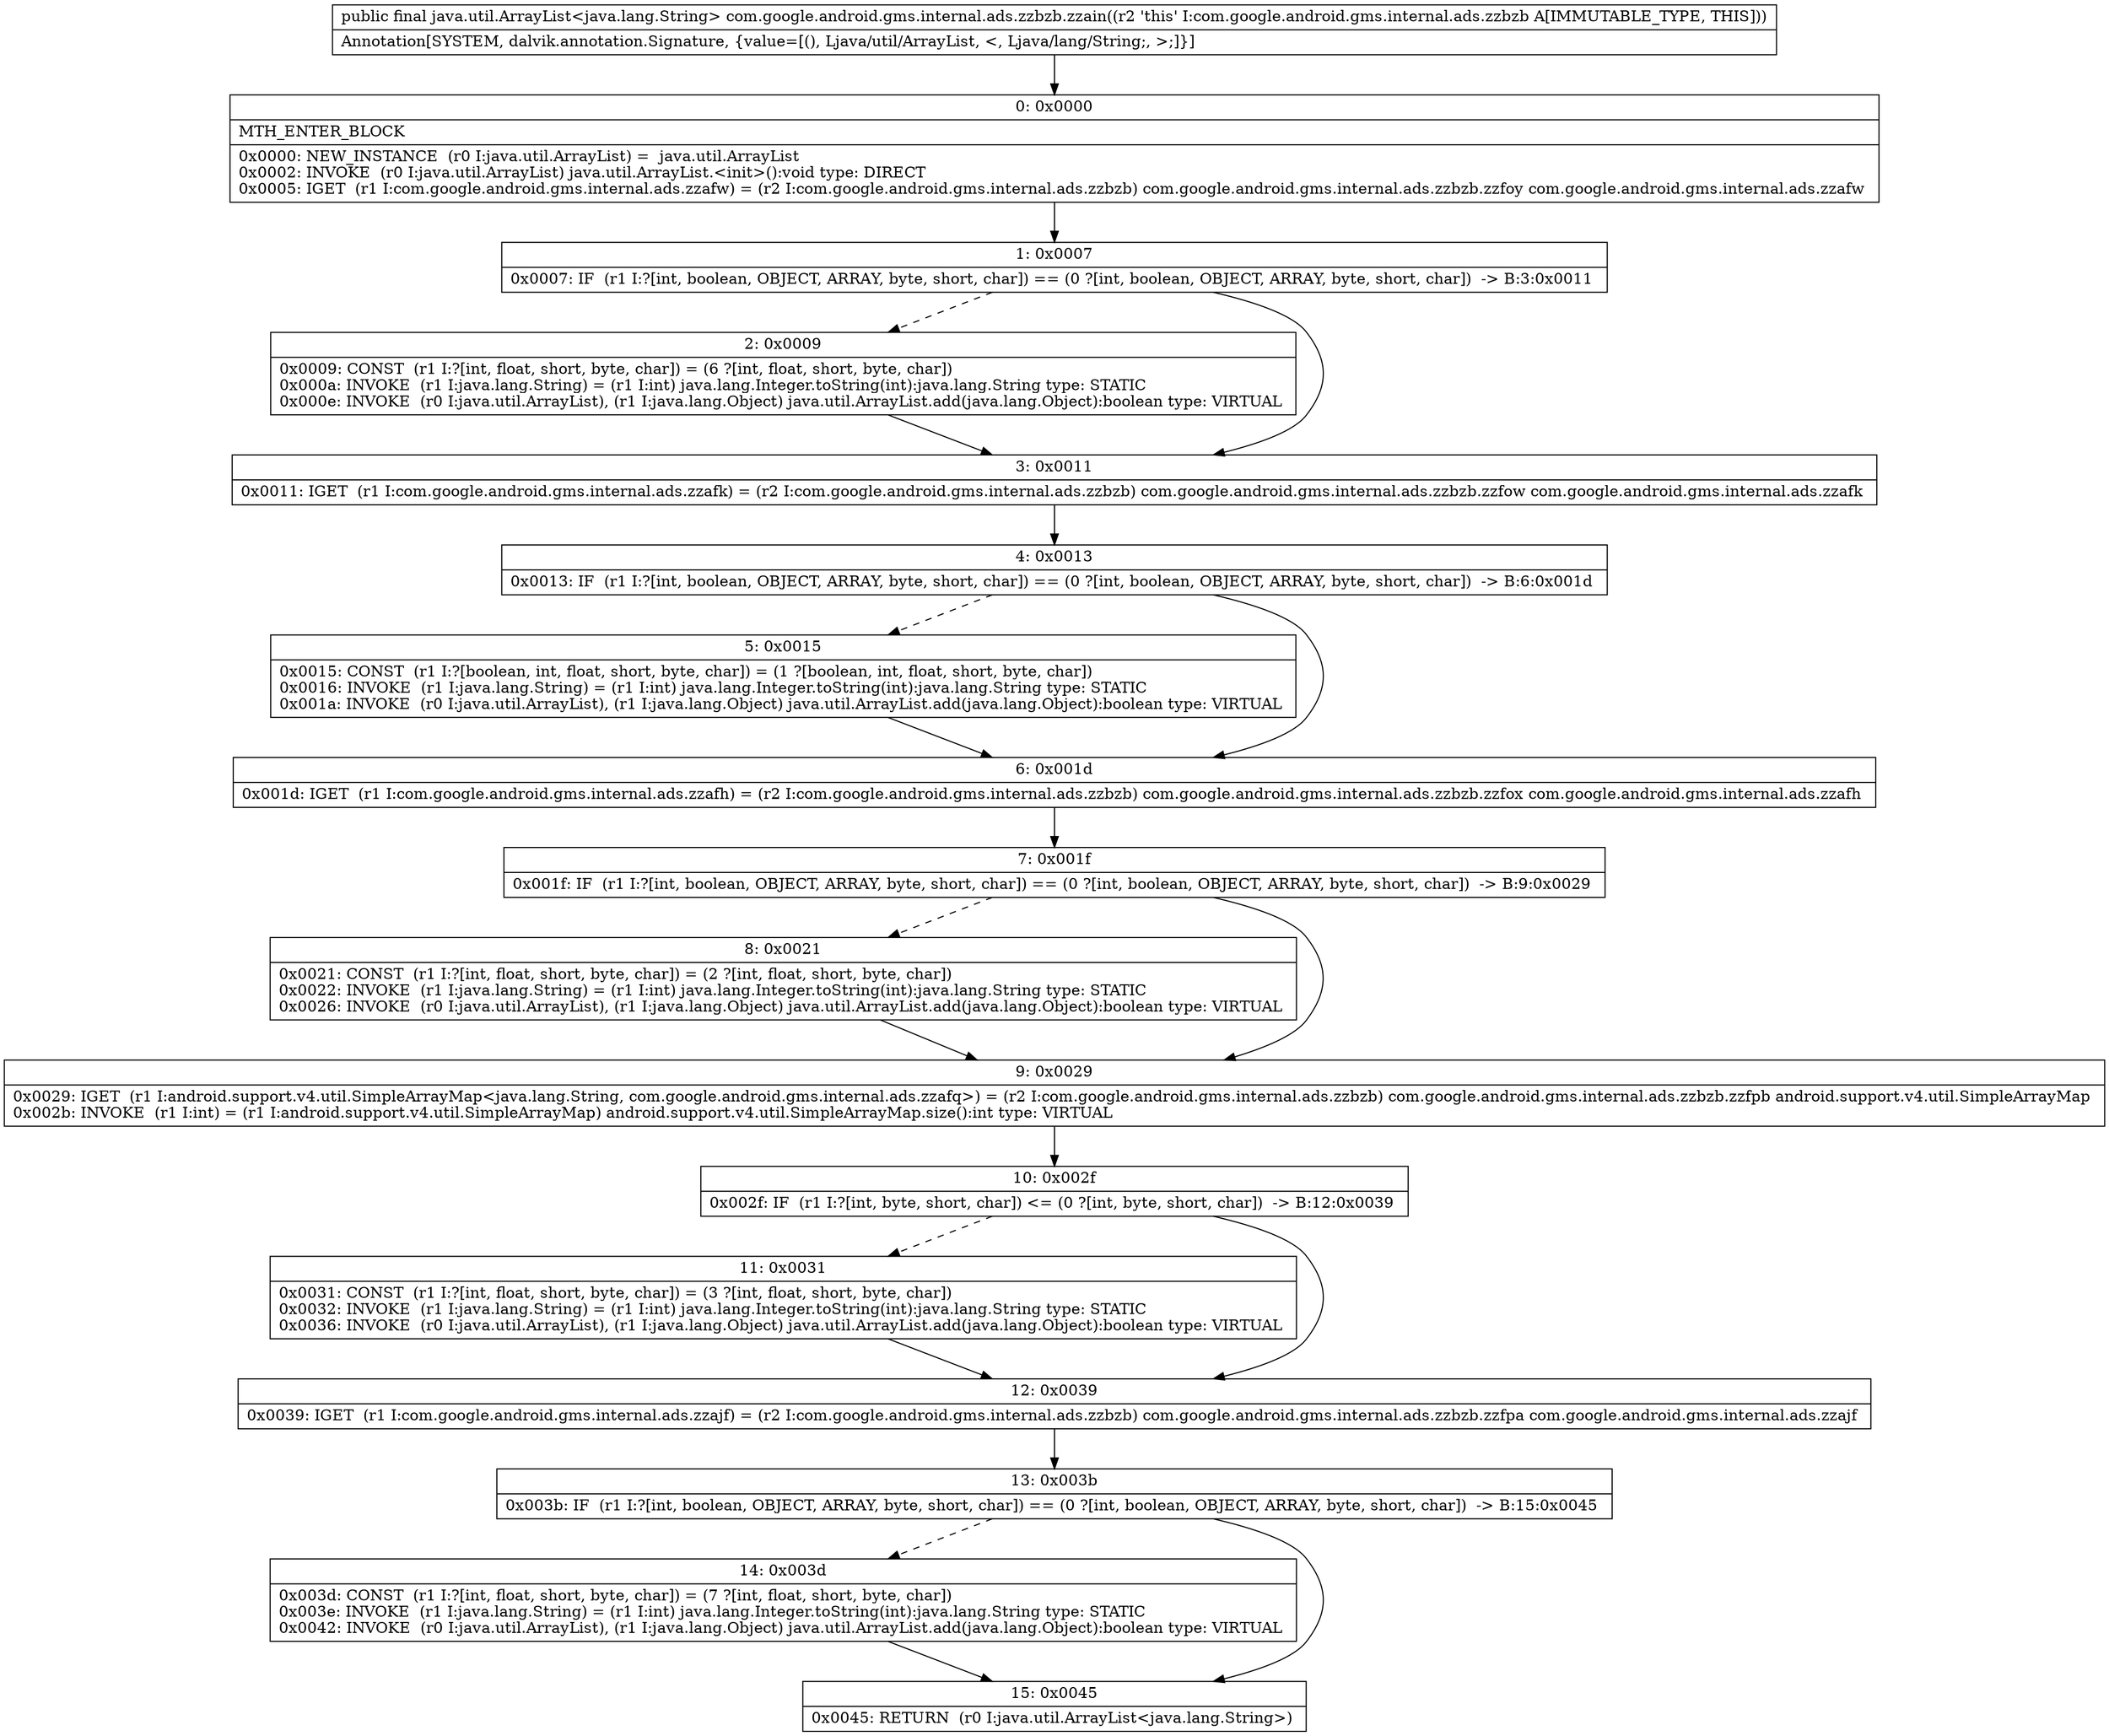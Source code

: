 digraph "CFG forcom.google.android.gms.internal.ads.zzbzb.zzain()Ljava\/util\/ArrayList;" {
Node_0 [shape=record,label="{0\:\ 0x0000|MTH_ENTER_BLOCK\l|0x0000: NEW_INSTANCE  (r0 I:java.util.ArrayList) =  java.util.ArrayList \l0x0002: INVOKE  (r0 I:java.util.ArrayList) java.util.ArrayList.\<init\>():void type: DIRECT \l0x0005: IGET  (r1 I:com.google.android.gms.internal.ads.zzafw) = (r2 I:com.google.android.gms.internal.ads.zzbzb) com.google.android.gms.internal.ads.zzbzb.zzfoy com.google.android.gms.internal.ads.zzafw \l}"];
Node_1 [shape=record,label="{1\:\ 0x0007|0x0007: IF  (r1 I:?[int, boolean, OBJECT, ARRAY, byte, short, char]) == (0 ?[int, boolean, OBJECT, ARRAY, byte, short, char])  \-\> B:3:0x0011 \l}"];
Node_2 [shape=record,label="{2\:\ 0x0009|0x0009: CONST  (r1 I:?[int, float, short, byte, char]) = (6 ?[int, float, short, byte, char]) \l0x000a: INVOKE  (r1 I:java.lang.String) = (r1 I:int) java.lang.Integer.toString(int):java.lang.String type: STATIC \l0x000e: INVOKE  (r0 I:java.util.ArrayList), (r1 I:java.lang.Object) java.util.ArrayList.add(java.lang.Object):boolean type: VIRTUAL \l}"];
Node_3 [shape=record,label="{3\:\ 0x0011|0x0011: IGET  (r1 I:com.google.android.gms.internal.ads.zzafk) = (r2 I:com.google.android.gms.internal.ads.zzbzb) com.google.android.gms.internal.ads.zzbzb.zzfow com.google.android.gms.internal.ads.zzafk \l}"];
Node_4 [shape=record,label="{4\:\ 0x0013|0x0013: IF  (r1 I:?[int, boolean, OBJECT, ARRAY, byte, short, char]) == (0 ?[int, boolean, OBJECT, ARRAY, byte, short, char])  \-\> B:6:0x001d \l}"];
Node_5 [shape=record,label="{5\:\ 0x0015|0x0015: CONST  (r1 I:?[boolean, int, float, short, byte, char]) = (1 ?[boolean, int, float, short, byte, char]) \l0x0016: INVOKE  (r1 I:java.lang.String) = (r1 I:int) java.lang.Integer.toString(int):java.lang.String type: STATIC \l0x001a: INVOKE  (r0 I:java.util.ArrayList), (r1 I:java.lang.Object) java.util.ArrayList.add(java.lang.Object):boolean type: VIRTUAL \l}"];
Node_6 [shape=record,label="{6\:\ 0x001d|0x001d: IGET  (r1 I:com.google.android.gms.internal.ads.zzafh) = (r2 I:com.google.android.gms.internal.ads.zzbzb) com.google.android.gms.internal.ads.zzbzb.zzfox com.google.android.gms.internal.ads.zzafh \l}"];
Node_7 [shape=record,label="{7\:\ 0x001f|0x001f: IF  (r1 I:?[int, boolean, OBJECT, ARRAY, byte, short, char]) == (0 ?[int, boolean, OBJECT, ARRAY, byte, short, char])  \-\> B:9:0x0029 \l}"];
Node_8 [shape=record,label="{8\:\ 0x0021|0x0021: CONST  (r1 I:?[int, float, short, byte, char]) = (2 ?[int, float, short, byte, char]) \l0x0022: INVOKE  (r1 I:java.lang.String) = (r1 I:int) java.lang.Integer.toString(int):java.lang.String type: STATIC \l0x0026: INVOKE  (r0 I:java.util.ArrayList), (r1 I:java.lang.Object) java.util.ArrayList.add(java.lang.Object):boolean type: VIRTUAL \l}"];
Node_9 [shape=record,label="{9\:\ 0x0029|0x0029: IGET  (r1 I:android.support.v4.util.SimpleArrayMap\<java.lang.String, com.google.android.gms.internal.ads.zzafq\>) = (r2 I:com.google.android.gms.internal.ads.zzbzb) com.google.android.gms.internal.ads.zzbzb.zzfpb android.support.v4.util.SimpleArrayMap \l0x002b: INVOKE  (r1 I:int) = (r1 I:android.support.v4.util.SimpleArrayMap) android.support.v4.util.SimpleArrayMap.size():int type: VIRTUAL \l}"];
Node_10 [shape=record,label="{10\:\ 0x002f|0x002f: IF  (r1 I:?[int, byte, short, char]) \<= (0 ?[int, byte, short, char])  \-\> B:12:0x0039 \l}"];
Node_11 [shape=record,label="{11\:\ 0x0031|0x0031: CONST  (r1 I:?[int, float, short, byte, char]) = (3 ?[int, float, short, byte, char]) \l0x0032: INVOKE  (r1 I:java.lang.String) = (r1 I:int) java.lang.Integer.toString(int):java.lang.String type: STATIC \l0x0036: INVOKE  (r0 I:java.util.ArrayList), (r1 I:java.lang.Object) java.util.ArrayList.add(java.lang.Object):boolean type: VIRTUAL \l}"];
Node_12 [shape=record,label="{12\:\ 0x0039|0x0039: IGET  (r1 I:com.google.android.gms.internal.ads.zzajf) = (r2 I:com.google.android.gms.internal.ads.zzbzb) com.google.android.gms.internal.ads.zzbzb.zzfpa com.google.android.gms.internal.ads.zzajf \l}"];
Node_13 [shape=record,label="{13\:\ 0x003b|0x003b: IF  (r1 I:?[int, boolean, OBJECT, ARRAY, byte, short, char]) == (0 ?[int, boolean, OBJECT, ARRAY, byte, short, char])  \-\> B:15:0x0045 \l}"];
Node_14 [shape=record,label="{14\:\ 0x003d|0x003d: CONST  (r1 I:?[int, float, short, byte, char]) = (7 ?[int, float, short, byte, char]) \l0x003e: INVOKE  (r1 I:java.lang.String) = (r1 I:int) java.lang.Integer.toString(int):java.lang.String type: STATIC \l0x0042: INVOKE  (r0 I:java.util.ArrayList), (r1 I:java.lang.Object) java.util.ArrayList.add(java.lang.Object):boolean type: VIRTUAL \l}"];
Node_15 [shape=record,label="{15\:\ 0x0045|0x0045: RETURN  (r0 I:java.util.ArrayList\<java.lang.String\>) \l}"];
MethodNode[shape=record,label="{public final java.util.ArrayList\<java.lang.String\> com.google.android.gms.internal.ads.zzbzb.zzain((r2 'this' I:com.google.android.gms.internal.ads.zzbzb A[IMMUTABLE_TYPE, THIS]))  | Annotation[SYSTEM, dalvik.annotation.Signature, \{value=[(), Ljava\/util\/ArrayList, \<, Ljava\/lang\/String;, \>;]\}]\l}"];
MethodNode -> Node_0;
Node_0 -> Node_1;
Node_1 -> Node_2[style=dashed];
Node_1 -> Node_3;
Node_2 -> Node_3;
Node_3 -> Node_4;
Node_4 -> Node_5[style=dashed];
Node_4 -> Node_6;
Node_5 -> Node_6;
Node_6 -> Node_7;
Node_7 -> Node_8[style=dashed];
Node_7 -> Node_9;
Node_8 -> Node_9;
Node_9 -> Node_10;
Node_10 -> Node_11[style=dashed];
Node_10 -> Node_12;
Node_11 -> Node_12;
Node_12 -> Node_13;
Node_13 -> Node_14[style=dashed];
Node_13 -> Node_15;
Node_14 -> Node_15;
}

